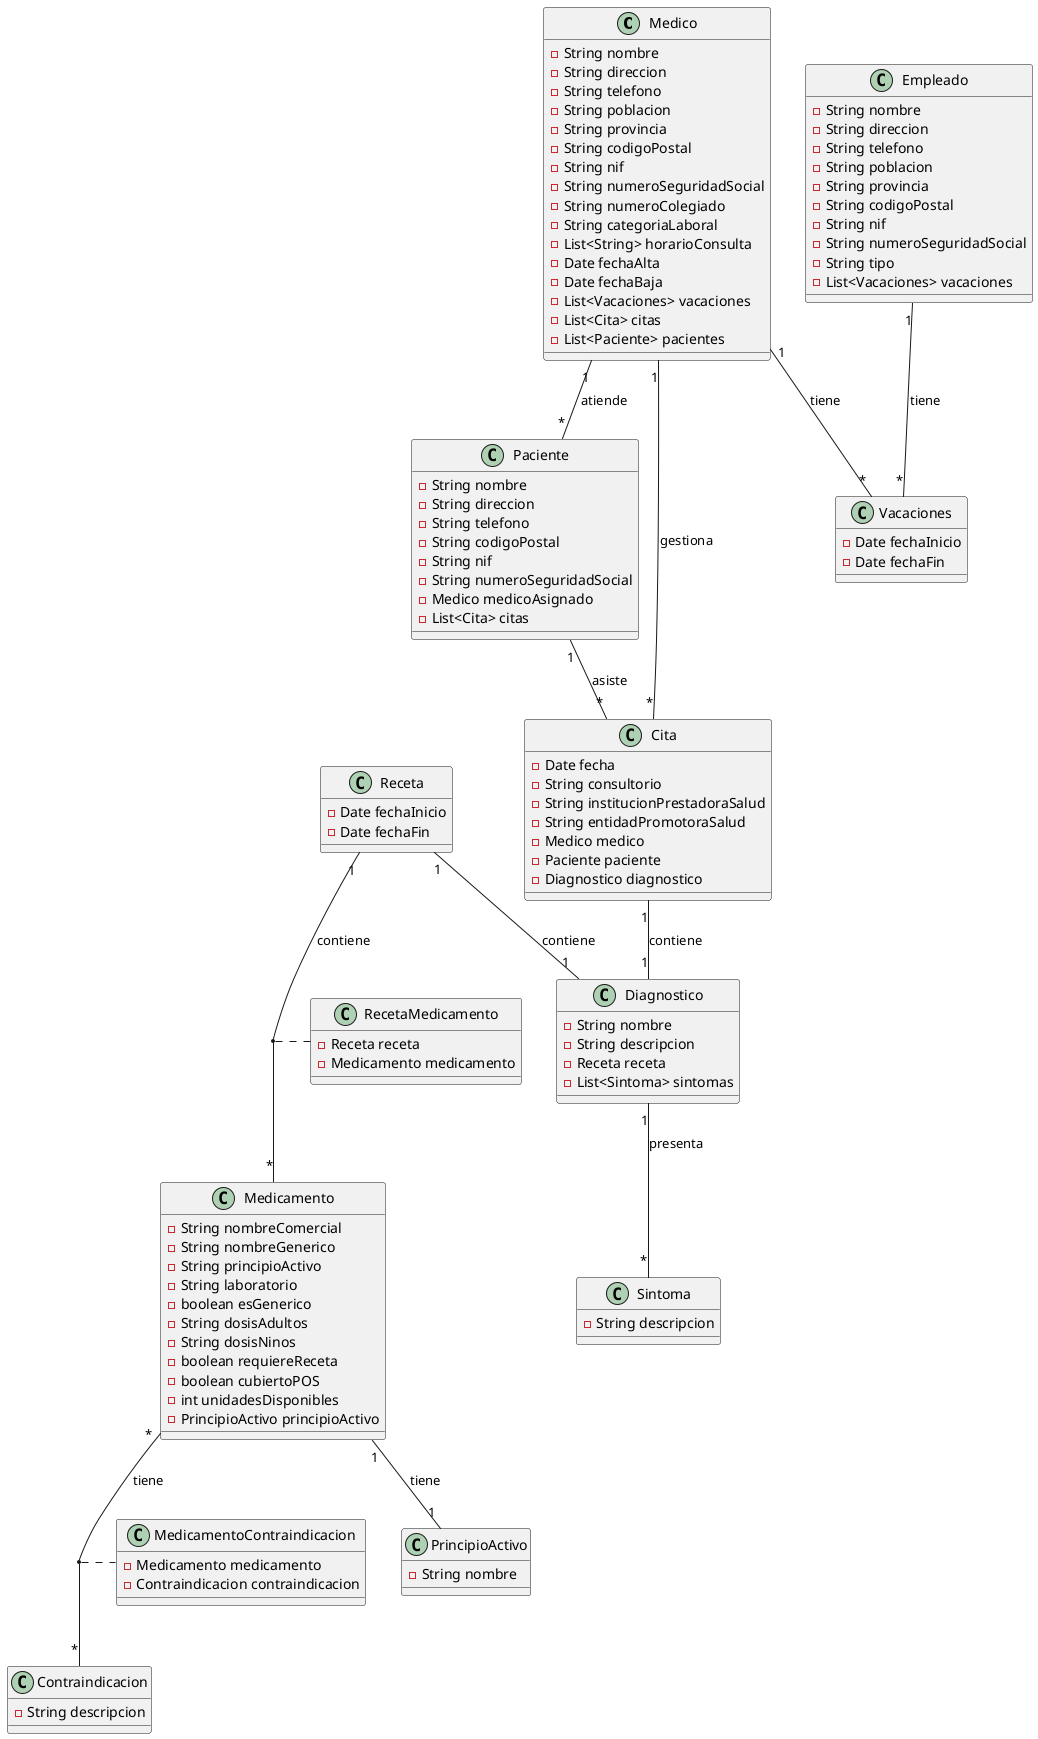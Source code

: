 @startuml ""
class Medico {
  - String nombre
  - String direccion
  - String telefono
  - String poblacion
  - String provincia
  - String codigoPostal
  - String nif
  - String numeroSeguridadSocial
  - String numeroColegiado
  - String categoriaLaboral
  - List<String> horarioConsulta
  - Date fechaAlta
  - Date fechaBaja
  - List<Vacaciones> vacaciones
  - List<Cita> citas
  - List<Paciente> pacientes
}

class Empleado {
  - String nombre
  - String direccion
  - String telefono
  - String poblacion
  - String provincia
  - String codigoPostal
  - String nif
  - String numeroSeguridadSocial
  - String tipo
  - List<Vacaciones> vacaciones
}

class Paciente {
  - String nombre
  - String direccion
  - String telefono
  - String codigoPostal
  - String nif
  - String numeroSeguridadSocial
  - Medico medicoAsignado
  - List<Cita> citas
}

class Cita {
  - Date fecha
  - String consultorio
  - String institucionPrestadoraSalud
  - String entidadPromotoraSalud
  - Medico medico
  - Paciente paciente
  - Diagnostico diagnostico
}

class Diagnostico {
  - String nombre
  - String descripcion
  - Receta receta
  - List<Sintoma> sintomas
}



class Sintoma {
  - String descripcion
}

class Receta {
  - Date fechaInicio
  - Date fechaFin
}

class RecetaMedicamento {
  - Receta receta
  - Medicamento medicamento
}

class Medicamento {
  - String nombreComercial
  - String nombreGenerico
  - String principioActivo
  - String laboratorio
  - boolean esGenerico
  - String dosisAdultos
  - String dosisNinos
  - boolean requiereReceta
  - boolean cubiertoPOS
  - int unidadesDisponibles
  - PrincipioActivo principioActivo
}

class MedicamentoContraindicacion {
  - Medicamento medicamento
  - Contraindicacion contraindicacion
}

class PrincipioActivo {
  - String nombre
}

class Contraindicacion {
  - String descripcion
}

class Vacaciones {
  - Date fechaInicio
  - Date fechaFin
}

Medico "1" -- "*" Paciente : atiende
Medico "1" -- "*" Cita : gestiona
Paciente "1" -- "*" Cita : asiste
Cita "1" -- "1" Diagnostico : contiene
Diagnostico "1" -- "*" Sintoma : presenta
Receta "1" -- "1" Diagnostico : contiene
Receta "1" -- "*" Medicamento : contiene
(Receta, Medicamento) .. RecetaMedicamento
Medicamento "1" -- "1" PrincipioActivo : tiene
Medicamento "*" -- "*" Contraindicacion : tiene
(Medicamento, Contraindicacion) .. MedicamentoContraindicacion
Medico "1" -- "*" Vacaciones : tiene
Empleado "1" -- "*" Vacaciones : tiene

@enduml
